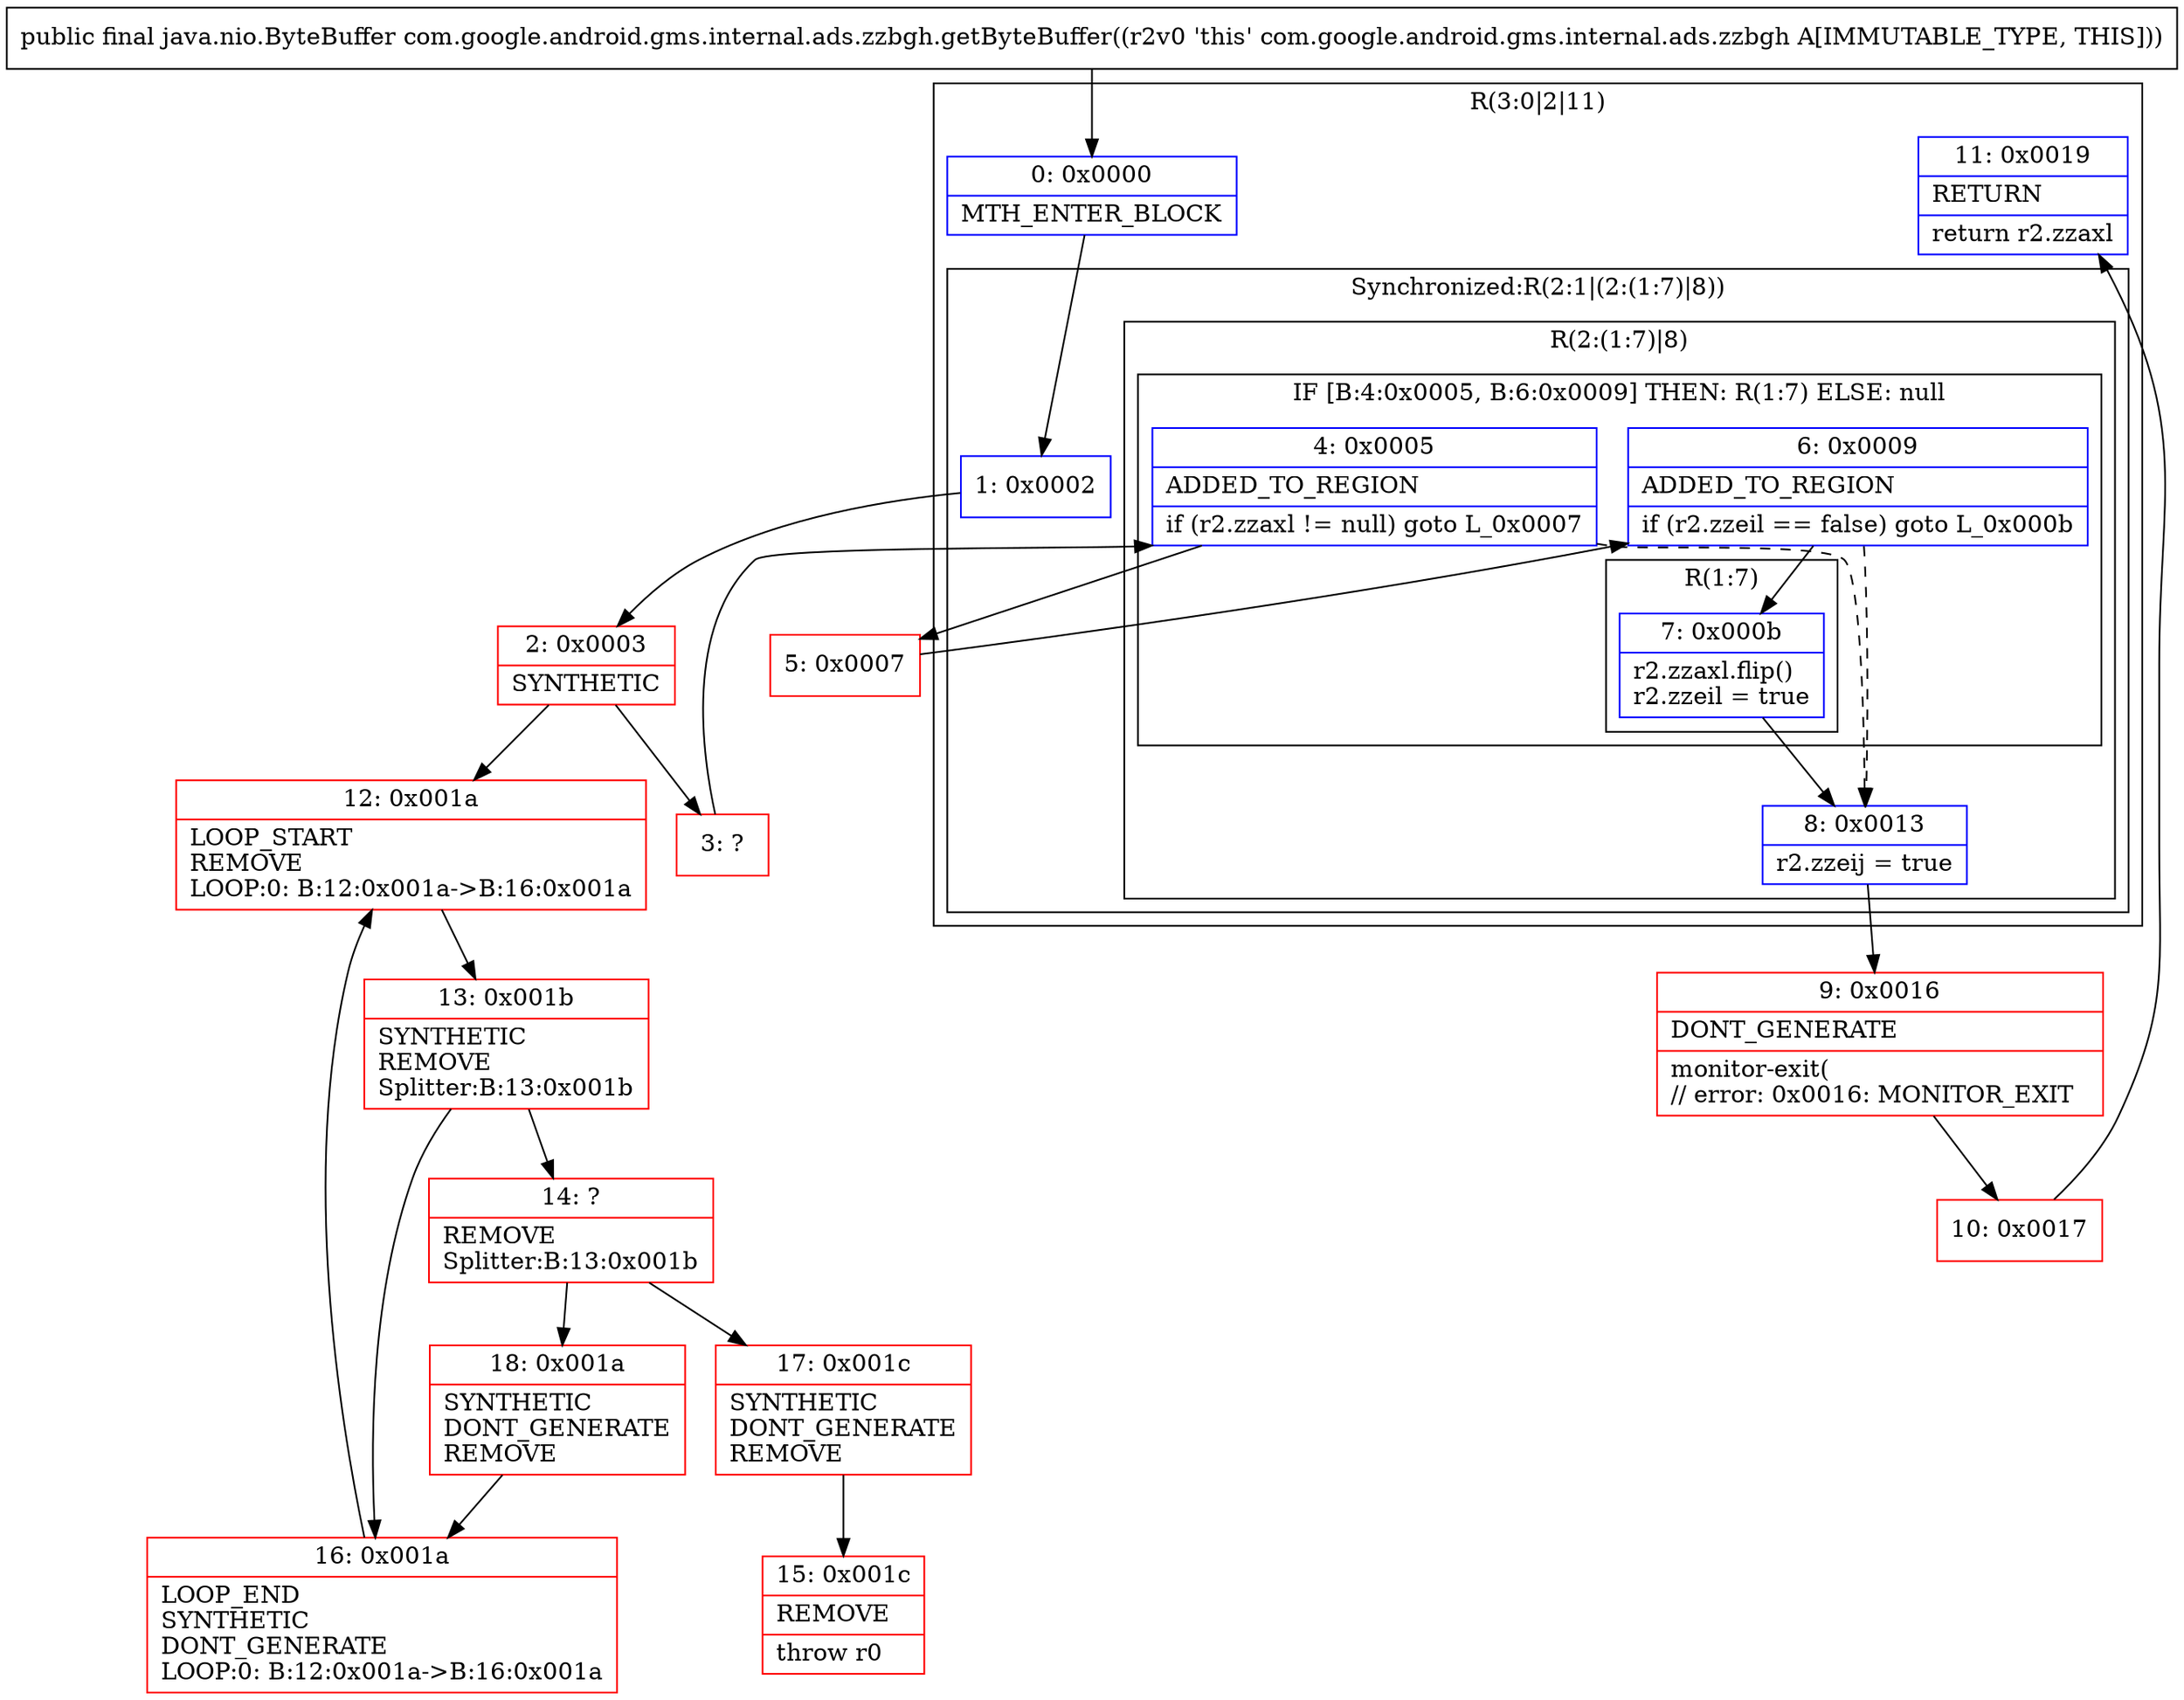 digraph "CFG forcom.google.android.gms.internal.ads.zzbgh.getByteBuffer()Ljava\/nio\/ByteBuffer;" {
subgraph cluster_Region_19976593 {
label = "R(3:0|2|11)";
node [shape=record,color=blue];
Node_0 [shape=record,label="{0\:\ 0x0000|MTH_ENTER_BLOCK\l}"];
subgraph cluster_SynchronizedRegion_1542133869 {
label = "Synchronized:R(2:1|(2:(1:7)|8))";
node [shape=record,color=blue];
Node_1 [shape=record,label="{1\:\ 0x0002}"];
subgraph cluster_Region_1068745623 {
label = "R(2:(1:7)|8)";
node [shape=record,color=blue];
subgraph cluster_IfRegion_897176219 {
label = "IF [B:4:0x0005, B:6:0x0009] THEN: R(1:7) ELSE: null";
node [shape=record,color=blue];
Node_4 [shape=record,label="{4\:\ 0x0005|ADDED_TO_REGION\l|if (r2.zzaxl != null) goto L_0x0007\l}"];
Node_6 [shape=record,label="{6\:\ 0x0009|ADDED_TO_REGION\l|if (r2.zzeil == false) goto L_0x000b\l}"];
subgraph cluster_Region_843198972 {
label = "R(1:7)";
node [shape=record,color=blue];
Node_7 [shape=record,label="{7\:\ 0x000b|r2.zzaxl.flip()\lr2.zzeil = true\l}"];
}
}
Node_8 [shape=record,label="{8\:\ 0x0013|r2.zzeij = true\l}"];
}
}
Node_11 [shape=record,label="{11\:\ 0x0019|RETURN\l|return r2.zzaxl\l}"];
}
Node_2 [shape=record,color=red,label="{2\:\ 0x0003|SYNTHETIC\l}"];
Node_3 [shape=record,color=red,label="{3\:\ ?}"];
Node_5 [shape=record,color=red,label="{5\:\ 0x0007}"];
Node_9 [shape=record,color=red,label="{9\:\ 0x0016|DONT_GENERATE\l|monitor\-exit(\l\/\/ error: 0x0016: MONITOR_EXIT  \l}"];
Node_10 [shape=record,color=red,label="{10\:\ 0x0017}"];
Node_12 [shape=record,color=red,label="{12\:\ 0x001a|LOOP_START\lREMOVE\lLOOP:0: B:12:0x001a\-\>B:16:0x001a\l}"];
Node_13 [shape=record,color=red,label="{13\:\ 0x001b|SYNTHETIC\lREMOVE\lSplitter:B:13:0x001b\l}"];
Node_14 [shape=record,color=red,label="{14\:\ ?|REMOVE\lSplitter:B:13:0x001b\l}"];
Node_15 [shape=record,color=red,label="{15\:\ 0x001c|REMOVE\l|throw r0\l}"];
Node_16 [shape=record,color=red,label="{16\:\ 0x001a|LOOP_END\lSYNTHETIC\lDONT_GENERATE\lLOOP:0: B:12:0x001a\-\>B:16:0x001a\l}"];
Node_17 [shape=record,color=red,label="{17\:\ 0x001c|SYNTHETIC\lDONT_GENERATE\lREMOVE\l}"];
Node_18 [shape=record,color=red,label="{18\:\ 0x001a|SYNTHETIC\lDONT_GENERATE\lREMOVE\l}"];
MethodNode[shape=record,label="{public final java.nio.ByteBuffer com.google.android.gms.internal.ads.zzbgh.getByteBuffer((r2v0 'this' com.google.android.gms.internal.ads.zzbgh A[IMMUTABLE_TYPE, THIS])) }"];
MethodNode -> Node_0;
Node_0 -> Node_1;
Node_1 -> Node_2;
Node_4 -> Node_5;
Node_4 -> Node_8[style=dashed];
Node_6 -> Node_7;
Node_6 -> Node_8[style=dashed];
Node_7 -> Node_8;
Node_8 -> Node_9;
Node_2 -> Node_3;
Node_2 -> Node_12;
Node_3 -> Node_4;
Node_5 -> Node_6;
Node_9 -> Node_10;
Node_10 -> Node_11;
Node_12 -> Node_13;
Node_13 -> Node_14;
Node_13 -> Node_16;
Node_14 -> Node_17;
Node_14 -> Node_18;
Node_16 -> Node_12;
Node_17 -> Node_15;
Node_18 -> Node_16;
}

